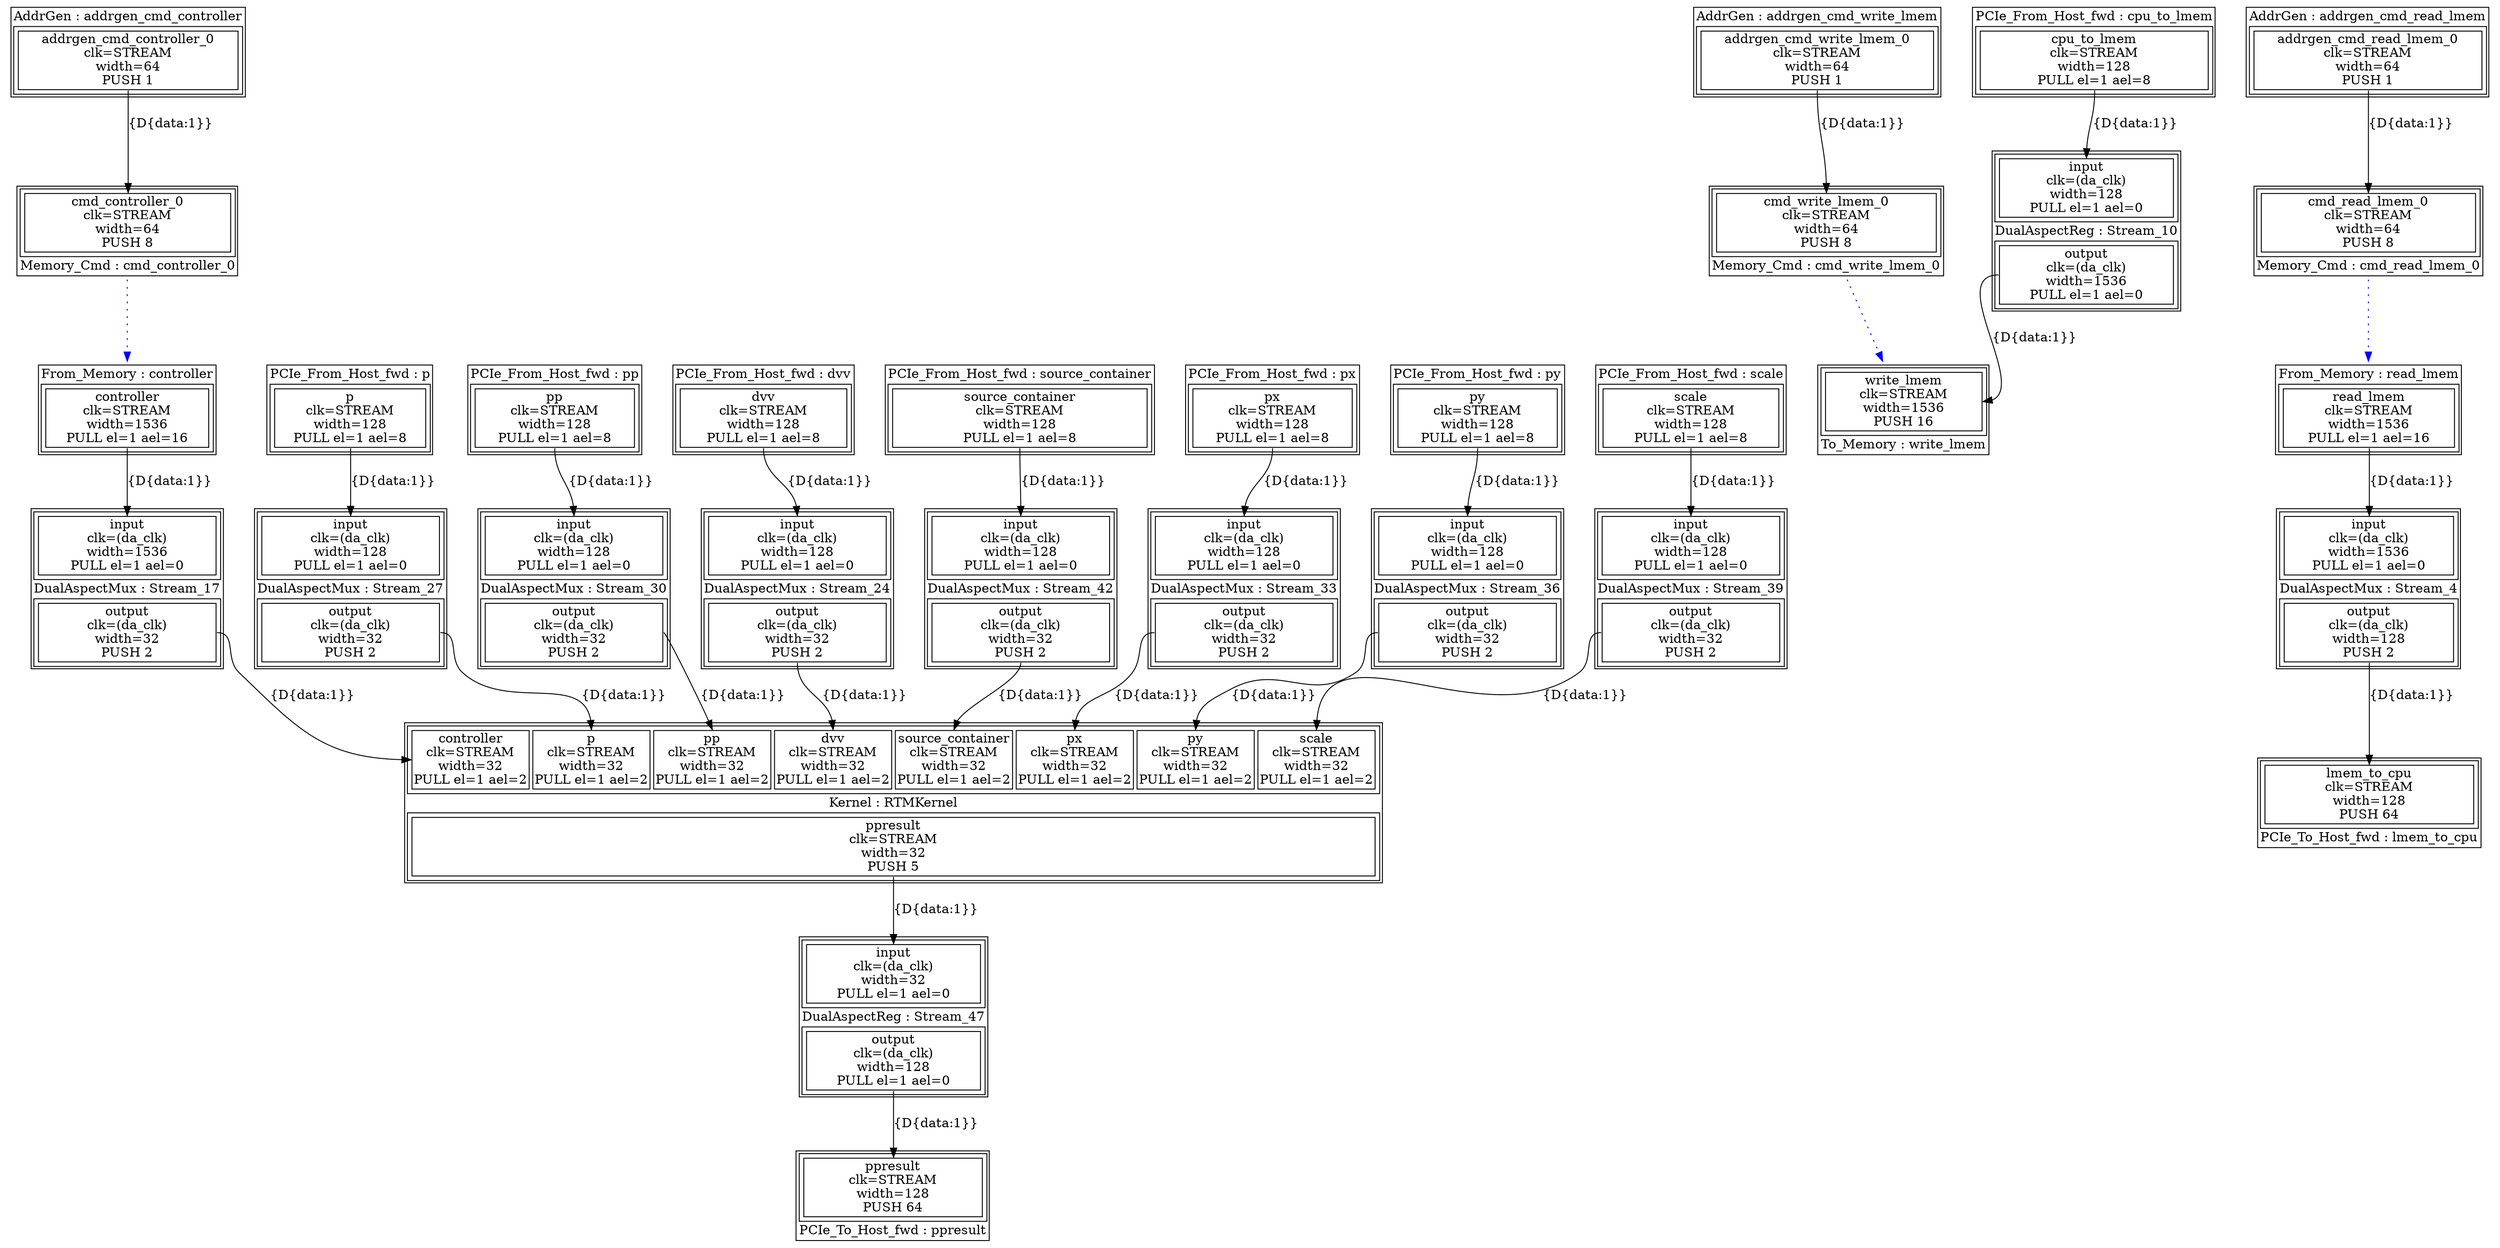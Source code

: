 digraph manager_compiler_graph {
RTMKernel[shape=plaintext, label=<<TABLE  BORDER="1" CELLPADDING="1" CELLSPACING="1"><TR><TD BGCOLOR="white" BORDER="0" PORT="inputs" ROWSPAN="1" COLSPAN="1"><TABLE  BORDER="1" CELLPADDING="1" CELLSPACING="4"><TR><TD BGCOLOR="white" BORDER="1" PORT="controller" ROWSPAN="1" COLSPAN="1">controller<BR/>clk=STREAM<BR/>width=32<BR/>PULL el=1 ael=2</TD><TD BGCOLOR="white" BORDER="1" PORT="p" ROWSPAN="1" COLSPAN="1">p<BR/>clk=STREAM<BR/>width=32<BR/>PULL el=1 ael=2</TD><TD BGCOLOR="white" BORDER="1" PORT="pp" ROWSPAN="1" COLSPAN="1">pp<BR/>clk=STREAM<BR/>width=32<BR/>PULL el=1 ael=2</TD><TD BGCOLOR="white" BORDER="1" PORT="dvv" ROWSPAN="1" COLSPAN="1">dvv<BR/>clk=STREAM<BR/>width=32<BR/>PULL el=1 ael=2</TD><TD BGCOLOR="white" BORDER="1" PORT="source_container" ROWSPAN="1" COLSPAN="1">source_container<BR/>clk=STREAM<BR/>width=32<BR/>PULL el=1 ael=2</TD><TD BGCOLOR="white" BORDER="1" PORT="px" ROWSPAN="1" COLSPAN="1">px<BR/>clk=STREAM<BR/>width=32<BR/>PULL el=1 ael=2</TD><TD BGCOLOR="white" BORDER="1" PORT="py" ROWSPAN="1" COLSPAN="1">py<BR/>clk=STREAM<BR/>width=32<BR/>PULL el=1 ael=2</TD><TD BGCOLOR="white" BORDER="1" PORT="scale" ROWSPAN="1" COLSPAN="1">scale<BR/>clk=STREAM<BR/>width=32<BR/>PULL el=1 ael=2</TD></TR></TABLE></TD></TR><TR><TD BGCOLOR="white" BORDER="0" PORT="node_info" ROWSPAN="1" COLSPAN="1">Kernel : RTMKernel</TD></TR><TR><TD BGCOLOR="white" BORDER="0" PORT="outputs" ROWSPAN="1" COLSPAN="1"><TABLE  BORDER="1" CELLPADDING="1" CELLSPACING="4"><TR><TD BGCOLOR="white" BORDER="1" PORT="ppresult" ROWSPAN="1" COLSPAN="1">ppresult<BR/>clk=STREAM<BR/>width=32<BR/>PUSH 5</TD></TR></TABLE></TD></TR></TABLE>>];
cpu_to_lmem[shape=plaintext, label=<<TABLE  BORDER="1" CELLPADDING="1" CELLSPACING="1"><TR><TD BGCOLOR="white" BORDER="0" PORT="node_info" ROWSPAN="1" COLSPAN="1">PCIe_From_Host_fwd : cpu_to_lmem</TD></TR><TR><TD BGCOLOR="white" BORDER="0" PORT="outputs" ROWSPAN="1" COLSPAN="1"><TABLE  BORDER="1" CELLPADDING="1" CELLSPACING="4"><TR><TD BGCOLOR="white" BORDER="1" PORT="cpu_to_lmem" ROWSPAN="1" COLSPAN="1">cpu_to_lmem<BR/>clk=STREAM<BR/>width=128<BR/>PULL el=1 ael=8</TD></TR></TABLE></TD></TR></TABLE>>];
lmem_to_cpu[shape=plaintext, label=<<TABLE  BORDER="1" CELLPADDING="1" CELLSPACING="1"><TR><TD BGCOLOR="white" BORDER="0" PORT="inputs" ROWSPAN="1" COLSPAN="1"><TABLE  BORDER="1" CELLPADDING="1" CELLSPACING="4"><TR><TD BGCOLOR="white" BORDER="1" PORT="lmem_to_cpu" ROWSPAN="1" COLSPAN="1">lmem_to_cpu<BR/>clk=STREAM<BR/>width=128<BR/>PUSH 64</TD></TR></TABLE></TD></TR><TR><TD BGCOLOR="white" BORDER="0" PORT="node_info" ROWSPAN="1" COLSPAN="1">PCIe_To_Host_fwd : lmem_to_cpu</TD></TR></TABLE>>];
addrgen_cmd_write_lmem[shape=plaintext, label=<<TABLE  BORDER="1" CELLPADDING="1" CELLSPACING="1"><TR><TD BGCOLOR="white" BORDER="0" PORT="node_info" ROWSPAN="1" COLSPAN="1">AddrGen : addrgen_cmd_write_lmem</TD></TR><TR><TD BGCOLOR="white" BORDER="0" PORT="outputs" ROWSPAN="1" COLSPAN="1"><TABLE  BORDER="1" CELLPADDING="1" CELLSPACING="4"><TR><TD BGCOLOR="white" BORDER="1" PORT="addrgen_cmd_write_lmem_0" ROWSPAN="1" COLSPAN="1">addrgen_cmd_write_lmem_0<BR/>clk=STREAM<BR/>width=64<BR/>PUSH 1</TD></TR></TABLE></TD></TR></TABLE>>];
cmd_write_lmem_0[shape=plaintext, label=<<TABLE  BORDER="1" CELLPADDING="1" CELLSPACING="1"><TR><TD BGCOLOR="white" BORDER="0" PORT="inputs" ROWSPAN="1" COLSPAN="1"><TABLE  BORDER="1" CELLPADDING="1" CELLSPACING="4"><TR><TD BGCOLOR="white" BORDER="1" PORT="cmd_write_lmem_0" ROWSPAN="1" COLSPAN="1">cmd_write_lmem_0<BR/>clk=STREAM<BR/>width=64<BR/>PUSH 8</TD></TR></TABLE></TD></TR><TR><TD BGCOLOR="white" BORDER="0" PORT="node_info" ROWSPAN="1" COLSPAN="1">Memory_Cmd : cmd_write_lmem_0</TD></TR></TABLE>>];
write_lmem[shape=plaintext, label=<<TABLE  BORDER="1" CELLPADDING="1" CELLSPACING="1"><TR><TD BGCOLOR="white" BORDER="0" PORT="inputs" ROWSPAN="1" COLSPAN="1"><TABLE  BORDER="1" CELLPADDING="1" CELLSPACING="4"><TR><TD BGCOLOR="white" BORDER="1" PORT="write_lmem" ROWSPAN="1" COLSPAN="1">write_lmem<BR/>clk=STREAM<BR/>width=1536<BR/>PUSH 16</TD></TR></TABLE></TD></TR><TR><TD BGCOLOR="white" BORDER="0" PORT="node_info" ROWSPAN="1" COLSPAN="1">To_Memory : write_lmem</TD></TR></TABLE>>];
addrgen_cmd_read_lmem[shape=plaintext, label=<<TABLE  BORDER="1" CELLPADDING="1" CELLSPACING="1"><TR><TD BGCOLOR="white" BORDER="0" PORT="node_info" ROWSPAN="1" COLSPAN="1">AddrGen : addrgen_cmd_read_lmem</TD></TR><TR><TD BGCOLOR="white" BORDER="0" PORT="outputs" ROWSPAN="1" COLSPAN="1"><TABLE  BORDER="1" CELLPADDING="1" CELLSPACING="4"><TR><TD BGCOLOR="white" BORDER="1" PORT="addrgen_cmd_read_lmem_0" ROWSPAN="1" COLSPAN="1">addrgen_cmd_read_lmem_0<BR/>clk=STREAM<BR/>width=64<BR/>PUSH 1</TD></TR></TABLE></TD></TR></TABLE>>];
cmd_read_lmem_0[shape=plaintext, label=<<TABLE  BORDER="1" CELLPADDING="1" CELLSPACING="1"><TR><TD BGCOLOR="white" BORDER="0" PORT="inputs" ROWSPAN="1" COLSPAN="1"><TABLE  BORDER="1" CELLPADDING="1" CELLSPACING="4"><TR><TD BGCOLOR="white" BORDER="1" PORT="cmd_read_lmem_0" ROWSPAN="1" COLSPAN="1">cmd_read_lmem_0<BR/>clk=STREAM<BR/>width=64<BR/>PUSH 8</TD></TR></TABLE></TD></TR><TR><TD BGCOLOR="white" BORDER="0" PORT="node_info" ROWSPAN="1" COLSPAN="1">Memory_Cmd : cmd_read_lmem_0</TD></TR></TABLE>>];
read_lmem[shape=plaintext, label=<<TABLE  BORDER="1" CELLPADDING="1" CELLSPACING="1"><TR><TD BGCOLOR="white" BORDER="0" PORT="node_info" ROWSPAN="1" COLSPAN="1">From_Memory : read_lmem</TD></TR><TR><TD BGCOLOR="white" BORDER="0" PORT="outputs" ROWSPAN="1" COLSPAN="1"><TABLE  BORDER="1" CELLPADDING="1" CELLSPACING="4"><TR><TD BGCOLOR="white" BORDER="1" PORT="read_lmem" ROWSPAN="1" COLSPAN="1">read_lmem<BR/>clk=STREAM<BR/>width=1536<BR/>PULL el=1 ael=16</TD></TR></TABLE></TD></TR></TABLE>>];
addrgen_cmd_controller[shape=plaintext, label=<<TABLE  BORDER="1" CELLPADDING="1" CELLSPACING="1"><TR><TD BGCOLOR="white" BORDER="0" PORT="node_info" ROWSPAN="1" COLSPAN="1">AddrGen : addrgen_cmd_controller</TD></TR><TR><TD BGCOLOR="white" BORDER="0" PORT="outputs" ROWSPAN="1" COLSPAN="1"><TABLE  BORDER="1" CELLPADDING="1" CELLSPACING="4"><TR><TD BGCOLOR="white" BORDER="1" PORT="addrgen_cmd_controller_0" ROWSPAN="1" COLSPAN="1">addrgen_cmd_controller_0<BR/>clk=STREAM<BR/>width=64<BR/>PUSH 1</TD></TR></TABLE></TD></TR></TABLE>>];
cmd_controller_0[shape=plaintext, label=<<TABLE  BORDER="1" CELLPADDING="1" CELLSPACING="1"><TR><TD BGCOLOR="white" BORDER="0" PORT="inputs" ROWSPAN="1" COLSPAN="1"><TABLE  BORDER="1" CELLPADDING="1" CELLSPACING="4"><TR><TD BGCOLOR="white" BORDER="1" PORT="cmd_controller_0" ROWSPAN="1" COLSPAN="1">cmd_controller_0<BR/>clk=STREAM<BR/>width=64<BR/>PUSH 8</TD></TR></TABLE></TD></TR><TR><TD BGCOLOR="white" BORDER="0" PORT="node_info" ROWSPAN="1" COLSPAN="1">Memory_Cmd : cmd_controller_0</TD></TR></TABLE>>];
controller[shape=plaintext, label=<<TABLE  BORDER="1" CELLPADDING="1" CELLSPACING="1"><TR><TD BGCOLOR="white" BORDER="0" PORT="node_info" ROWSPAN="1" COLSPAN="1">From_Memory : controller</TD></TR><TR><TD BGCOLOR="white" BORDER="0" PORT="outputs" ROWSPAN="1" COLSPAN="1"><TABLE  BORDER="1" CELLPADDING="1" CELLSPACING="4"><TR><TD BGCOLOR="white" BORDER="1" PORT="controller" ROWSPAN="1" COLSPAN="1">controller<BR/>clk=STREAM<BR/>width=1536<BR/>PULL el=1 ael=16</TD></TR></TABLE></TD></TR></TABLE>>];
dvv[shape=plaintext, label=<<TABLE  BORDER="1" CELLPADDING="1" CELLSPACING="1"><TR><TD BGCOLOR="white" BORDER="0" PORT="node_info" ROWSPAN="1" COLSPAN="1">PCIe_From_Host_fwd : dvv</TD></TR><TR><TD BGCOLOR="white" BORDER="0" PORT="outputs" ROWSPAN="1" COLSPAN="1"><TABLE  BORDER="1" CELLPADDING="1" CELLSPACING="4"><TR><TD BGCOLOR="white" BORDER="1" PORT="dvv" ROWSPAN="1" COLSPAN="1">dvv<BR/>clk=STREAM<BR/>width=128<BR/>PULL el=1 ael=8</TD></TR></TABLE></TD></TR></TABLE>>];
p[shape=plaintext, label=<<TABLE  BORDER="1" CELLPADDING="1" CELLSPACING="1"><TR><TD BGCOLOR="white" BORDER="0" PORT="node_info" ROWSPAN="1" COLSPAN="1">PCIe_From_Host_fwd : p</TD></TR><TR><TD BGCOLOR="white" BORDER="0" PORT="outputs" ROWSPAN="1" COLSPAN="1"><TABLE  BORDER="1" CELLPADDING="1" CELLSPACING="4"><TR><TD BGCOLOR="white" BORDER="1" PORT="p" ROWSPAN="1" COLSPAN="1">p<BR/>clk=STREAM<BR/>width=128<BR/>PULL el=1 ael=8</TD></TR></TABLE></TD></TR></TABLE>>];
pp[shape=plaintext, label=<<TABLE  BORDER="1" CELLPADDING="1" CELLSPACING="1"><TR><TD BGCOLOR="white" BORDER="0" PORT="node_info" ROWSPAN="1" COLSPAN="1">PCIe_From_Host_fwd : pp</TD></TR><TR><TD BGCOLOR="white" BORDER="0" PORT="outputs" ROWSPAN="1" COLSPAN="1"><TABLE  BORDER="1" CELLPADDING="1" CELLSPACING="4"><TR><TD BGCOLOR="white" BORDER="1" PORT="pp" ROWSPAN="1" COLSPAN="1">pp<BR/>clk=STREAM<BR/>width=128<BR/>PULL el=1 ael=8</TD></TR></TABLE></TD></TR></TABLE>>];
px[shape=plaintext, label=<<TABLE  BORDER="1" CELLPADDING="1" CELLSPACING="1"><TR><TD BGCOLOR="white" BORDER="0" PORT="node_info" ROWSPAN="1" COLSPAN="1">PCIe_From_Host_fwd : px</TD></TR><TR><TD BGCOLOR="white" BORDER="0" PORT="outputs" ROWSPAN="1" COLSPAN="1"><TABLE  BORDER="1" CELLPADDING="1" CELLSPACING="4"><TR><TD BGCOLOR="white" BORDER="1" PORT="px" ROWSPAN="1" COLSPAN="1">px<BR/>clk=STREAM<BR/>width=128<BR/>PULL el=1 ael=8</TD></TR></TABLE></TD></TR></TABLE>>];
py[shape=plaintext, label=<<TABLE  BORDER="1" CELLPADDING="1" CELLSPACING="1"><TR><TD BGCOLOR="white" BORDER="0" PORT="node_info" ROWSPAN="1" COLSPAN="1">PCIe_From_Host_fwd : py</TD></TR><TR><TD BGCOLOR="white" BORDER="0" PORT="outputs" ROWSPAN="1" COLSPAN="1"><TABLE  BORDER="1" CELLPADDING="1" CELLSPACING="4"><TR><TD BGCOLOR="white" BORDER="1" PORT="py" ROWSPAN="1" COLSPAN="1">py<BR/>clk=STREAM<BR/>width=128<BR/>PULL el=1 ael=8</TD></TR></TABLE></TD></TR></TABLE>>];
scale[shape=plaintext, label=<<TABLE  BORDER="1" CELLPADDING="1" CELLSPACING="1"><TR><TD BGCOLOR="white" BORDER="0" PORT="node_info" ROWSPAN="1" COLSPAN="1">PCIe_From_Host_fwd : scale</TD></TR><TR><TD BGCOLOR="white" BORDER="0" PORT="outputs" ROWSPAN="1" COLSPAN="1"><TABLE  BORDER="1" CELLPADDING="1" CELLSPACING="4"><TR><TD BGCOLOR="white" BORDER="1" PORT="scale" ROWSPAN="1" COLSPAN="1">scale<BR/>clk=STREAM<BR/>width=128<BR/>PULL el=1 ael=8</TD></TR></TABLE></TD></TR></TABLE>>];
source_container[shape=plaintext, label=<<TABLE  BORDER="1" CELLPADDING="1" CELLSPACING="1"><TR><TD BGCOLOR="white" BORDER="0" PORT="node_info" ROWSPAN="1" COLSPAN="1">PCIe_From_Host_fwd : source_container</TD></TR><TR><TD BGCOLOR="white" BORDER="0" PORT="outputs" ROWSPAN="1" COLSPAN="1"><TABLE  BORDER="1" CELLPADDING="1" CELLSPACING="4"><TR><TD BGCOLOR="white" BORDER="1" PORT="source_container" ROWSPAN="1" COLSPAN="1">source_container<BR/>clk=STREAM<BR/>width=128<BR/>PULL el=1 ael=8</TD></TR></TABLE></TD></TR></TABLE>>];
ppresult[shape=plaintext, label=<<TABLE  BORDER="1" CELLPADDING="1" CELLSPACING="1"><TR><TD BGCOLOR="white" BORDER="0" PORT="inputs" ROWSPAN="1" COLSPAN="1"><TABLE  BORDER="1" CELLPADDING="1" CELLSPACING="4"><TR><TD BGCOLOR="white" BORDER="1" PORT="ppresult" ROWSPAN="1" COLSPAN="1">ppresult<BR/>clk=STREAM<BR/>width=128<BR/>PUSH 64</TD></TR></TABLE></TD></TR><TR><TD BGCOLOR="white" BORDER="0" PORT="node_info" ROWSPAN="1" COLSPAN="1">PCIe_To_Host_fwd : ppresult</TD></TR></TABLE>>];
Stream_10[shape=plaintext, label=<<TABLE  BORDER="1" CELLPADDING="1" CELLSPACING="1"><TR><TD BGCOLOR="white" BORDER="0" PORT="inputs" ROWSPAN="1" COLSPAN="1"><TABLE  BORDER="1" CELLPADDING="1" CELLSPACING="4"><TR><TD BGCOLOR="white" BORDER="1" PORT="input" ROWSPAN="1" COLSPAN="1">input<BR/>clk=(da_clk)<BR/>width=128<BR/>PULL el=1 ael=0</TD></TR></TABLE></TD></TR><TR><TD BGCOLOR="white" BORDER="0" PORT="node_info" ROWSPAN="1" COLSPAN="1">DualAspectReg : Stream_10</TD></TR><TR><TD BGCOLOR="white" BORDER="0" PORT="outputs" ROWSPAN="1" COLSPAN="1"><TABLE  BORDER="1" CELLPADDING="1" CELLSPACING="4"><TR><TD BGCOLOR="white" BORDER="1" PORT="output" ROWSPAN="1" COLSPAN="1">output<BR/>clk=(da_clk)<BR/>width=1536<BR/>PULL el=1 ael=0</TD></TR></TABLE></TD></TR></TABLE>>];
Stream_4[shape=plaintext, label=<<TABLE  BORDER="1" CELLPADDING="1" CELLSPACING="1"><TR><TD BGCOLOR="white" BORDER="0" PORT="inputs" ROWSPAN="1" COLSPAN="1"><TABLE  BORDER="1" CELLPADDING="1" CELLSPACING="4"><TR><TD BGCOLOR="white" BORDER="1" PORT="input" ROWSPAN="1" COLSPAN="1">input<BR/>clk=(da_clk)<BR/>width=1536<BR/>PULL el=1 ael=0</TD></TR></TABLE></TD></TR><TR><TD BGCOLOR="white" BORDER="0" PORT="node_info" ROWSPAN="1" COLSPAN="1">DualAspectMux : Stream_4</TD></TR><TR><TD BGCOLOR="white" BORDER="0" PORT="outputs" ROWSPAN="1" COLSPAN="1"><TABLE  BORDER="1" CELLPADDING="1" CELLSPACING="4"><TR><TD BGCOLOR="white" BORDER="1" PORT="output" ROWSPAN="1" COLSPAN="1">output<BR/>clk=(da_clk)<BR/>width=128<BR/>PUSH 2</TD></TR></TABLE></TD></TR></TABLE>>];
Stream_17[shape=plaintext, label=<<TABLE  BORDER="1" CELLPADDING="1" CELLSPACING="1"><TR><TD BGCOLOR="white" BORDER="0" PORT="inputs" ROWSPAN="1" COLSPAN="1"><TABLE  BORDER="1" CELLPADDING="1" CELLSPACING="4"><TR><TD BGCOLOR="white" BORDER="1" PORT="input" ROWSPAN="1" COLSPAN="1">input<BR/>clk=(da_clk)<BR/>width=1536<BR/>PULL el=1 ael=0</TD></TR></TABLE></TD></TR><TR><TD BGCOLOR="white" BORDER="0" PORT="node_info" ROWSPAN="1" COLSPAN="1">DualAspectMux : Stream_17</TD></TR><TR><TD BGCOLOR="white" BORDER="0" PORT="outputs" ROWSPAN="1" COLSPAN="1"><TABLE  BORDER="1" CELLPADDING="1" CELLSPACING="4"><TR><TD BGCOLOR="white" BORDER="1" PORT="output" ROWSPAN="1" COLSPAN="1">output<BR/>clk=(da_clk)<BR/>width=32<BR/>PUSH 2</TD></TR></TABLE></TD></TR></TABLE>>];
Stream_27[shape=plaintext, label=<<TABLE  BORDER="1" CELLPADDING="1" CELLSPACING="1"><TR><TD BGCOLOR="white" BORDER="0" PORT="inputs" ROWSPAN="1" COLSPAN="1"><TABLE  BORDER="1" CELLPADDING="1" CELLSPACING="4"><TR><TD BGCOLOR="white" BORDER="1" PORT="input" ROWSPAN="1" COLSPAN="1">input<BR/>clk=(da_clk)<BR/>width=128<BR/>PULL el=1 ael=0</TD></TR></TABLE></TD></TR><TR><TD BGCOLOR="white" BORDER="0" PORT="node_info" ROWSPAN="1" COLSPAN="1">DualAspectMux : Stream_27</TD></TR><TR><TD BGCOLOR="white" BORDER="0" PORT="outputs" ROWSPAN="1" COLSPAN="1"><TABLE  BORDER="1" CELLPADDING="1" CELLSPACING="4"><TR><TD BGCOLOR="white" BORDER="1" PORT="output" ROWSPAN="1" COLSPAN="1">output<BR/>clk=(da_clk)<BR/>width=32<BR/>PUSH 2</TD></TR></TABLE></TD></TR></TABLE>>];
Stream_30[shape=plaintext, label=<<TABLE  BORDER="1" CELLPADDING="1" CELLSPACING="1"><TR><TD BGCOLOR="white" BORDER="0" PORT="inputs" ROWSPAN="1" COLSPAN="1"><TABLE  BORDER="1" CELLPADDING="1" CELLSPACING="4"><TR><TD BGCOLOR="white" BORDER="1" PORT="input" ROWSPAN="1" COLSPAN="1">input<BR/>clk=(da_clk)<BR/>width=128<BR/>PULL el=1 ael=0</TD></TR></TABLE></TD></TR><TR><TD BGCOLOR="white" BORDER="0" PORT="node_info" ROWSPAN="1" COLSPAN="1">DualAspectMux : Stream_30</TD></TR><TR><TD BGCOLOR="white" BORDER="0" PORT="outputs" ROWSPAN="1" COLSPAN="1"><TABLE  BORDER="1" CELLPADDING="1" CELLSPACING="4"><TR><TD BGCOLOR="white" BORDER="1" PORT="output" ROWSPAN="1" COLSPAN="1">output<BR/>clk=(da_clk)<BR/>width=32<BR/>PUSH 2</TD></TR></TABLE></TD></TR></TABLE>>];
Stream_24[shape=plaintext, label=<<TABLE  BORDER="1" CELLPADDING="1" CELLSPACING="1"><TR><TD BGCOLOR="white" BORDER="0" PORT="inputs" ROWSPAN="1" COLSPAN="1"><TABLE  BORDER="1" CELLPADDING="1" CELLSPACING="4"><TR><TD BGCOLOR="white" BORDER="1" PORT="input" ROWSPAN="1" COLSPAN="1">input<BR/>clk=(da_clk)<BR/>width=128<BR/>PULL el=1 ael=0</TD></TR></TABLE></TD></TR><TR><TD BGCOLOR="white" BORDER="0" PORT="node_info" ROWSPAN="1" COLSPAN="1">DualAspectMux : Stream_24</TD></TR><TR><TD BGCOLOR="white" BORDER="0" PORT="outputs" ROWSPAN="1" COLSPAN="1"><TABLE  BORDER="1" CELLPADDING="1" CELLSPACING="4"><TR><TD BGCOLOR="white" BORDER="1" PORT="output" ROWSPAN="1" COLSPAN="1">output<BR/>clk=(da_clk)<BR/>width=32<BR/>PUSH 2</TD></TR></TABLE></TD></TR></TABLE>>];
Stream_42[shape=plaintext, label=<<TABLE  BORDER="1" CELLPADDING="1" CELLSPACING="1"><TR><TD BGCOLOR="white" BORDER="0" PORT="inputs" ROWSPAN="1" COLSPAN="1"><TABLE  BORDER="1" CELLPADDING="1" CELLSPACING="4"><TR><TD BGCOLOR="white" BORDER="1" PORT="input" ROWSPAN="1" COLSPAN="1">input<BR/>clk=(da_clk)<BR/>width=128<BR/>PULL el=1 ael=0</TD></TR></TABLE></TD></TR><TR><TD BGCOLOR="white" BORDER="0" PORT="node_info" ROWSPAN="1" COLSPAN="1">DualAspectMux : Stream_42</TD></TR><TR><TD BGCOLOR="white" BORDER="0" PORT="outputs" ROWSPAN="1" COLSPAN="1"><TABLE  BORDER="1" CELLPADDING="1" CELLSPACING="4"><TR><TD BGCOLOR="white" BORDER="1" PORT="output" ROWSPAN="1" COLSPAN="1">output<BR/>clk=(da_clk)<BR/>width=32<BR/>PUSH 2</TD></TR></TABLE></TD></TR></TABLE>>];
Stream_33[shape=plaintext, label=<<TABLE  BORDER="1" CELLPADDING="1" CELLSPACING="1"><TR><TD BGCOLOR="white" BORDER="0" PORT="inputs" ROWSPAN="1" COLSPAN="1"><TABLE  BORDER="1" CELLPADDING="1" CELLSPACING="4"><TR><TD BGCOLOR="white" BORDER="1" PORT="input" ROWSPAN="1" COLSPAN="1">input<BR/>clk=(da_clk)<BR/>width=128<BR/>PULL el=1 ael=0</TD></TR></TABLE></TD></TR><TR><TD BGCOLOR="white" BORDER="0" PORT="node_info" ROWSPAN="1" COLSPAN="1">DualAspectMux : Stream_33</TD></TR><TR><TD BGCOLOR="white" BORDER="0" PORT="outputs" ROWSPAN="1" COLSPAN="1"><TABLE  BORDER="1" CELLPADDING="1" CELLSPACING="4"><TR><TD BGCOLOR="white" BORDER="1" PORT="output" ROWSPAN="1" COLSPAN="1">output<BR/>clk=(da_clk)<BR/>width=32<BR/>PUSH 2</TD></TR></TABLE></TD></TR></TABLE>>];
Stream_36[shape=plaintext, label=<<TABLE  BORDER="1" CELLPADDING="1" CELLSPACING="1"><TR><TD BGCOLOR="white" BORDER="0" PORT="inputs" ROWSPAN="1" COLSPAN="1"><TABLE  BORDER="1" CELLPADDING="1" CELLSPACING="4"><TR><TD BGCOLOR="white" BORDER="1" PORT="input" ROWSPAN="1" COLSPAN="1">input<BR/>clk=(da_clk)<BR/>width=128<BR/>PULL el=1 ael=0</TD></TR></TABLE></TD></TR><TR><TD BGCOLOR="white" BORDER="0" PORT="node_info" ROWSPAN="1" COLSPAN="1">DualAspectMux : Stream_36</TD></TR><TR><TD BGCOLOR="white" BORDER="0" PORT="outputs" ROWSPAN="1" COLSPAN="1"><TABLE  BORDER="1" CELLPADDING="1" CELLSPACING="4"><TR><TD BGCOLOR="white" BORDER="1" PORT="output" ROWSPAN="1" COLSPAN="1">output<BR/>clk=(da_clk)<BR/>width=32<BR/>PUSH 2</TD></TR></TABLE></TD></TR></TABLE>>];
Stream_39[shape=plaintext, label=<<TABLE  BORDER="1" CELLPADDING="1" CELLSPACING="1"><TR><TD BGCOLOR="white" BORDER="0" PORT="inputs" ROWSPAN="1" COLSPAN="1"><TABLE  BORDER="1" CELLPADDING="1" CELLSPACING="4"><TR><TD BGCOLOR="white" BORDER="1" PORT="input" ROWSPAN="1" COLSPAN="1">input<BR/>clk=(da_clk)<BR/>width=128<BR/>PULL el=1 ael=0</TD></TR></TABLE></TD></TR><TR><TD BGCOLOR="white" BORDER="0" PORT="node_info" ROWSPAN="1" COLSPAN="1">DualAspectMux : Stream_39</TD></TR><TR><TD BGCOLOR="white" BORDER="0" PORT="outputs" ROWSPAN="1" COLSPAN="1"><TABLE  BORDER="1" CELLPADDING="1" CELLSPACING="4"><TR><TD BGCOLOR="white" BORDER="1" PORT="output" ROWSPAN="1" COLSPAN="1">output<BR/>clk=(da_clk)<BR/>width=32<BR/>PUSH 2</TD></TR></TABLE></TD></TR></TABLE>>];
Stream_47[shape=plaintext, label=<<TABLE  BORDER="1" CELLPADDING="1" CELLSPACING="1"><TR><TD BGCOLOR="white" BORDER="0" PORT="inputs" ROWSPAN="1" COLSPAN="1"><TABLE  BORDER="1" CELLPADDING="1" CELLSPACING="4"><TR><TD BGCOLOR="white" BORDER="1" PORT="input" ROWSPAN="1" COLSPAN="1">input<BR/>clk=(da_clk)<BR/>width=32<BR/>PULL el=1 ael=0</TD></TR></TABLE></TD></TR><TR><TD BGCOLOR="white" BORDER="0" PORT="node_info" ROWSPAN="1" COLSPAN="1">DualAspectReg : Stream_47</TD></TR><TR><TD BGCOLOR="white" BORDER="0" PORT="outputs" ROWSPAN="1" COLSPAN="1"><TABLE  BORDER="1" CELLPADDING="1" CELLSPACING="4"><TR><TD BGCOLOR="white" BORDER="1" PORT="output" ROWSPAN="1" COLSPAN="1">output<BR/>clk=(da_clk)<BR/>width=128<BR/>PULL el=1 ael=0</TD></TR></TABLE></TD></TR></TABLE>>];
cpu_to_lmem -> Stream_10 [headport="input" tailport="cpu_to_lmem" label="{D{data:1}}"]
addrgen_cmd_write_lmem -> cmd_write_lmem_0 [headport="cmd_write_lmem_0" tailport="addrgen_cmd_write_lmem_0" label="{D{data:1}}"]
addrgen_cmd_read_lmem -> cmd_read_lmem_0 [headport="cmd_read_lmem_0" tailport="addrgen_cmd_read_lmem_0" label="{D{data:1}}"]
read_lmem -> Stream_4 [headport="input" tailport="read_lmem" label="{D{data:1}}"]
addrgen_cmd_controller -> cmd_controller_0 [headport="cmd_controller_0" tailport="addrgen_cmd_controller_0" label="{D{data:1}}"]
controller -> Stream_17 [headport="input" tailport="controller" label="{D{data:1}}"]
dvv -> Stream_24 [headport="input" tailport="dvv" label="{D{data:1}}"]
p -> Stream_27 [headport="input" tailport="p" label="{D{data:1}}"]
pp -> Stream_30 [headport="input" tailport="pp" label="{D{data:1}}"]
px -> Stream_33 [headport="input" tailport="px" label="{D{data:1}}"]
py -> Stream_36 [headport="input" tailport="py" label="{D{data:1}}"]
scale -> Stream_39 [headport="input" tailport="scale" label="{D{data:1}}"]
source_container -> Stream_42 [headport="input" tailport="source_container" label="{D{data:1}}"]
RTMKernel -> Stream_47 [headport="input" tailport="ppresult" label="{D{data:1}}"]
Stream_10 -> write_lmem [headport="write_lmem" tailport="output" label="{D{data:1}}"]
Stream_4 -> lmem_to_cpu [headport="lmem_to_cpu" tailport="output" label="{D{data:1}}"]
Stream_17 -> RTMKernel [headport="controller" tailport="output" label="{D{data:1}}"]
Stream_27 -> RTMKernel [headport="p" tailport="output" label="{D{data:1}}"]
Stream_30 -> RTMKernel [headport="pp" tailport="output" label="{D{data:1}}"]
Stream_24 -> RTMKernel [headport="dvv" tailport="output" label="{D{data:1}}"]
Stream_42 -> RTMKernel [headport="source_container" tailport="output" label="{D{data:1}}"]
Stream_33 -> RTMKernel [headport="px" tailport="output" label="{D{data:1}}"]
Stream_36 -> RTMKernel [headport="py" tailport="output" label="{D{data:1}}"]
Stream_39 -> RTMKernel [headport="scale" tailport="output" label="{D{data:1}}"]
Stream_47 -> ppresult [headport="ppresult" tailport="output" label="{D{data:1}}"]
cmd_write_lmem_0 -> write_lmem [color=blue style=dotted]
cmd_read_lmem_0 -> read_lmem [color=blue style=dotted]
cmd_controller_0 -> controller [color=blue style=dotted]
}
